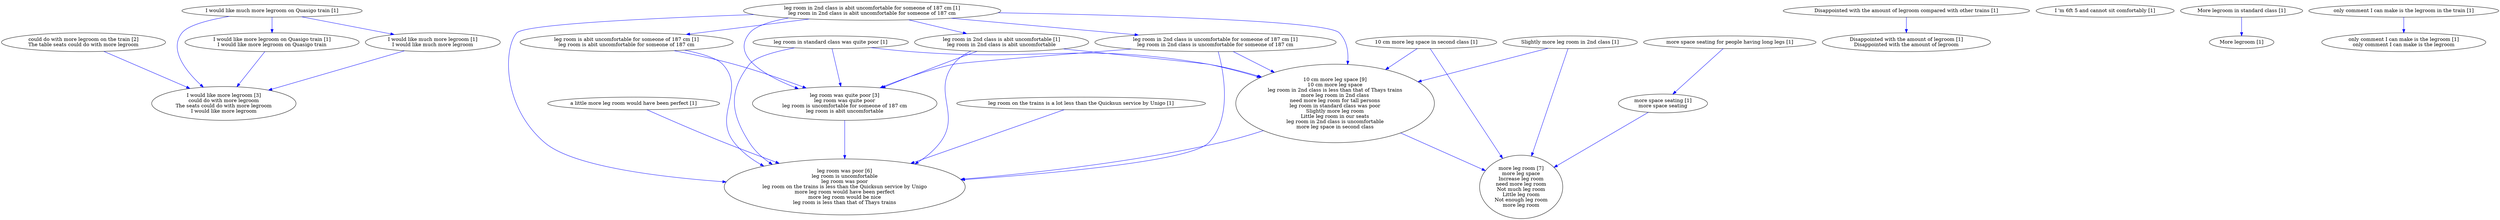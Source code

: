 digraph collapsedGraph {
"could do with more legroom on the train [2]\nThe table seats could do with more legroom""leg room was quite poor [3]\nleg room was quite poor\nleg room is uncomfortable for someone of 187 cm\nleg room is abit uncomfortable""leg room was poor [6]\nleg room is uncomfortable\nleg room was poor\nleg room on the trains is less than the Quicksun service by Unigo\nmore leg room would have been perfect\nmore leg room would be nice\nleg room is less than that of Thays trains""I would like more legroom [3]\ncould do with more legroom\nThe seats could do with more legroom\nI would like more legroom""more leg room [7]\nmore leg space\nIncrease leg room\nneed more leg room\nNot much leg room\nLittle leg room\nNot enough leg room\nmore leg room""10 cm more leg space [9]\n10 cm more leg space\nleg room in 2nd class is less than that of Thays trains\nmore leg room in 2nd class\nneed more leg room for tall persons\nleg room in standard class was poor\nSlightly more leg room\nLittle leg room in our seats\nleg room in 2nd class is uncomfortable\nmore leg space in second class""10 cm more leg space in second class [1]""Disappointed with the amount of legroom compared with other trains [1]""Disappointed with the amount of legroom [1]\nDisappointed with the amount of legroom""I 'm 6ft 5 and cannot sit comfortably [1]""I would like much more legroom on Quasigo train [1]""I would like more legroom on Quasigo train [1]\nI would like more legroom on Quasigo train""I would like much more legroom [1]\nI would like much more legroom""More legroom [1]""More legroom in standard class [1]""Slightly more leg room in 2nd class [1]""a little more leg room would have been perfect [1]""leg room in 2nd class is abit uncomfortable for someone of 187 cm [1]\nleg room in 2nd class is abit uncomfortable for someone of 187 cm""leg room is abit uncomfortable for someone of 187 cm [1]\nleg room is abit uncomfortable for someone of 187 cm""leg room in 2nd class is abit uncomfortable [1]\nleg room in 2nd class is abit uncomfortable""leg room in 2nd class is uncomfortable for someone of 187 cm [1]\nleg room in 2nd class is uncomfortable for someone of 187 cm""leg room in standard class was quite poor [1]""leg room on the trains is a lot less than the Quicksun service by Unigo [1]""more space seating for people having long legs [1]""more space seating [1]\nmore space seating""only comment I can make is the legroom in the train [1]""only comment I can make is the legroom [1]\nonly comment I can make is the legroom""10 cm more leg space in second class [1]" -> "10 cm more leg space [9]\n10 cm more leg space\nleg room in 2nd class is less than that of Thays trains\nmore leg room in 2nd class\nneed more leg room for tall persons\nleg room in standard class was poor\nSlightly more leg room\nLittle leg room in our seats\nleg room in 2nd class is uncomfortable\nmore leg space in second class" [color=blue]
"10 cm more leg space [9]\n10 cm more leg space\nleg room in 2nd class is less than that of Thays trains\nmore leg room in 2nd class\nneed more leg room for tall persons\nleg room in standard class was poor\nSlightly more leg room\nLittle leg room in our seats\nleg room in 2nd class is uncomfortable\nmore leg space in second class" -> "more leg room [7]\nmore leg space\nIncrease leg room\nneed more leg room\nNot much leg room\nLittle leg room\nNot enough leg room\nmore leg room" [color=blue]
"10 cm more leg space in second class [1]" -> "more leg room [7]\nmore leg space\nIncrease leg room\nneed more leg room\nNot much leg room\nLittle leg room\nNot enough leg room\nmore leg room" [color=blue]
"Disappointed with the amount of legroom compared with other trains [1]" -> "Disappointed with the amount of legroom [1]\nDisappointed with the amount of legroom" [color=blue]
"I would like much more legroom on Quasigo train [1]" -> "I would like more legroom on Quasigo train [1]\nI would like more legroom on Quasigo train" [color=blue]
"I would like more legroom on Quasigo train [1]\nI would like more legroom on Quasigo train" -> "I would like more legroom [3]\ncould do with more legroom\nThe seats could do with more legroom\nI would like more legroom" [color=blue]
"I would like much more legroom on Quasigo train [1]" -> "I would like much more legroom [1]\nI would like much more legroom" [color=blue]
"I would like much more legroom [1]\nI would like much more legroom" -> "I would like more legroom [3]\ncould do with more legroom\nThe seats could do with more legroom\nI would like more legroom" [color=blue]
"I would like much more legroom on Quasigo train [1]" -> "I would like more legroom [3]\ncould do with more legroom\nThe seats could do with more legroom\nI would like more legroom" [color=blue]
"More legroom in standard class [1]" -> "More legroom [1]" [color=blue]
"Slightly more leg room in 2nd class [1]" -> "10 cm more leg space [9]\n10 cm more leg space\nleg room in 2nd class is less than that of Thays trains\nmore leg room in 2nd class\nneed more leg room for tall persons\nleg room in standard class was poor\nSlightly more leg room\nLittle leg room in our seats\nleg room in 2nd class is uncomfortable\nmore leg space in second class" [color=blue]
"Slightly more leg room in 2nd class [1]" -> "more leg room [7]\nmore leg space\nIncrease leg room\nneed more leg room\nNot much leg room\nLittle leg room\nNot enough leg room\nmore leg room" [color=blue]
"could do with more legroom on the train [2]\nThe table seats could do with more legroom" -> "I would like more legroom [3]\ncould do with more legroom\nThe seats could do with more legroom\nI would like more legroom" [color=blue]
"a little more leg room would have been perfect [1]" -> "leg room was poor [6]\nleg room is uncomfortable\nleg room was poor\nleg room on the trains is less than the Quicksun service by Unigo\nmore leg room would have been perfect\nmore leg room would be nice\nleg room is less than that of Thays trains" [color=blue]
"leg room in 2nd class is abit uncomfortable for someone of 187 cm [1]\nleg room in 2nd class is abit uncomfortable for someone of 187 cm" -> "leg room is abit uncomfortable for someone of 187 cm [1]\nleg room is abit uncomfortable for someone of 187 cm" [color=blue]
"leg room is abit uncomfortable for someone of 187 cm [1]\nleg room is abit uncomfortable for someone of 187 cm" -> "leg room was quite poor [3]\nleg room was quite poor\nleg room is uncomfortable for someone of 187 cm\nleg room is abit uncomfortable" [color=blue]
"leg room was quite poor [3]\nleg room was quite poor\nleg room is uncomfortable for someone of 187 cm\nleg room is abit uncomfortable" -> "leg room was poor [6]\nleg room is uncomfortable\nleg room was poor\nleg room on the trains is less than the Quicksun service by Unigo\nmore leg room would have been perfect\nmore leg room would be nice\nleg room is less than that of Thays trains" [color=blue]
"leg room in 2nd class is abit uncomfortable for someone of 187 cm [1]\nleg room in 2nd class is abit uncomfortable for someone of 187 cm" -> "leg room in 2nd class is abit uncomfortable [1]\nleg room in 2nd class is abit uncomfortable" [color=blue]
"leg room in 2nd class is abit uncomfortable [1]\nleg room in 2nd class is abit uncomfortable" -> "leg room was quite poor [3]\nleg room was quite poor\nleg room is uncomfortable for someone of 187 cm\nleg room is abit uncomfortable" [color=blue]
"leg room in 2nd class is abit uncomfortable [1]\nleg room in 2nd class is abit uncomfortable" -> "10 cm more leg space [9]\n10 cm more leg space\nleg room in 2nd class is less than that of Thays trains\nmore leg room in 2nd class\nneed more leg room for tall persons\nleg room in standard class was poor\nSlightly more leg room\nLittle leg room in our seats\nleg room in 2nd class is uncomfortable\nmore leg space in second class" [color=blue]
"10 cm more leg space [9]\n10 cm more leg space\nleg room in 2nd class is less than that of Thays trains\nmore leg room in 2nd class\nneed more leg room for tall persons\nleg room in standard class was poor\nSlightly more leg room\nLittle leg room in our seats\nleg room in 2nd class is uncomfortable\nmore leg space in second class" -> "leg room was poor [6]\nleg room is uncomfortable\nleg room was poor\nleg room on the trains is less than the Quicksun service by Unigo\nmore leg room would have been perfect\nmore leg room would be nice\nleg room is less than that of Thays trains" [color=blue]
"leg room in 2nd class is abit uncomfortable for someone of 187 cm [1]\nleg room in 2nd class is abit uncomfortable for someone of 187 cm" -> "leg room in 2nd class is uncomfortable for someone of 187 cm [1]\nleg room in 2nd class is uncomfortable for someone of 187 cm" [color=blue]
"leg room in 2nd class is uncomfortable for someone of 187 cm [1]\nleg room in 2nd class is uncomfortable for someone of 187 cm" -> "leg room was quite poor [3]\nleg room was quite poor\nleg room is uncomfortable for someone of 187 cm\nleg room is abit uncomfortable" [color=blue]
"leg room in 2nd class is uncomfortable for someone of 187 cm [1]\nleg room in 2nd class is uncomfortable for someone of 187 cm" -> "10 cm more leg space [9]\n10 cm more leg space\nleg room in 2nd class is less than that of Thays trains\nmore leg room in 2nd class\nneed more leg room for tall persons\nleg room in standard class was poor\nSlightly more leg room\nLittle leg room in our seats\nleg room in 2nd class is uncomfortable\nmore leg space in second class" [color=blue]
"leg room in 2nd class is abit uncomfortable for someone of 187 cm [1]\nleg room in 2nd class is abit uncomfortable for someone of 187 cm" -> "10 cm more leg space [9]\n10 cm more leg space\nleg room in 2nd class is less than that of Thays trains\nmore leg room in 2nd class\nneed more leg room for tall persons\nleg room in standard class was poor\nSlightly more leg room\nLittle leg room in our seats\nleg room in 2nd class is uncomfortable\nmore leg space in second class" [color=blue]
"leg room in 2nd class is abit uncomfortable for someone of 187 cm [1]\nleg room in 2nd class is abit uncomfortable for someone of 187 cm" -> "leg room was quite poor [3]\nleg room was quite poor\nleg room is uncomfortable for someone of 187 cm\nleg room is abit uncomfortable" [color=blue]
"leg room is abit uncomfortable for someone of 187 cm [1]\nleg room is abit uncomfortable for someone of 187 cm" -> "leg room was poor [6]\nleg room is uncomfortable\nleg room was poor\nleg room on the trains is less than the Quicksun service by Unigo\nmore leg room would have been perfect\nmore leg room would be nice\nleg room is less than that of Thays trains" [color=blue]
"leg room in 2nd class is abit uncomfortable [1]\nleg room in 2nd class is abit uncomfortable" -> "leg room was poor [6]\nleg room is uncomfortable\nleg room was poor\nleg room on the trains is less than the Quicksun service by Unigo\nmore leg room would have been perfect\nmore leg room would be nice\nleg room is less than that of Thays trains" [color=blue]
"leg room in 2nd class is uncomfortable for someone of 187 cm [1]\nleg room in 2nd class is uncomfortable for someone of 187 cm" -> "leg room was poor [6]\nleg room is uncomfortable\nleg room was poor\nleg room on the trains is less than the Quicksun service by Unigo\nmore leg room would have been perfect\nmore leg room would be nice\nleg room is less than that of Thays trains" [color=blue]
"leg room in 2nd class is abit uncomfortable for someone of 187 cm [1]\nleg room in 2nd class is abit uncomfortable for someone of 187 cm" -> "leg room was poor [6]\nleg room is uncomfortable\nleg room was poor\nleg room on the trains is less than the Quicksun service by Unigo\nmore leg room would have been perfect\nmore leg room would be nice\nleg room is less than that of Thays trains" [color=blue]
"leg room in standard class was quite poor [1]" -> "10 cm more leg space [9]\n10 cm more leg space\nleg room in 2nd class is less than that of Thays trains\nmore leg room in 2nd class\nneed more leg room for tall persons\nleg room in standard class was poor\nSlightly more leg room\nLittle leg room in our seats\nleg room in 2nd class is uncomfortable\nmore leg space in second class" [color=blue]
"leg room in standard class was quite poor [1]" -> "leg room was quite poor [3]\nleg room was quite poor\nleg room is uncomfortable for someone of 187 cm\nleg room is abit uncomfortable" [color=blue]
"leg room in standard class was quite poor [1]" -> "leg room was poor [6]\nleg room is uncomfortable\nleg room was poor\nleg room on the trains is less than the Quicksun service by Unigo\nmore leg room would have been perfect\nmore leg room would be nice\nleg room is less than that of Thays trains" [color=blue]
"leg room on the trains is a lot less than the Quicksun service by Unigo [1]" -> "leg room was poor [6]\nleg room is uncomfortable\nleg room was poor\nleg room on the trains is less than the Quicksun service by Unigo\nmore leg room would have been perfect\nmore leg room would be nice\nleg room is less than that of Thays trains" [color=blue]
"more space seating for people having long legs [1]" -> "more space seating [1]\nmore space seating" [color=blue]
"more space seating [1]\nmore space seating" -> "more leg room [7]\nmore leg space\nIncrease leg room\nneed more leg room\nNot much leg room\nLittle leg room\nNot enough leg room\nmore leg room" [color=blue]
"only comment I can make is the legroom in the train [1]" -> "only comment I can make is the legroom [1]\nonly comment I can make is the legroom" [color=blue]
}